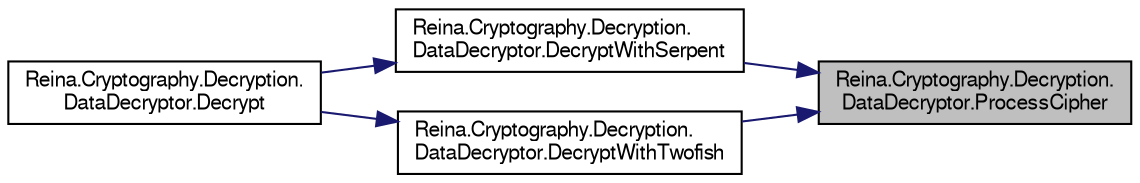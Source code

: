 digraph "Reina.Cryptography.Decryption.DataDecryptor.ProcessCipher"
{
 // LATEX_PDF_SIZE
  edge [fontname="FreeSans",fontsize="10",labelfontname="FreeSans",labelfontsize="10"];
  node [fontname="FreeSans",fontsize="10",shape=record];
  rankdir="RL";
  Node1 [label="Reina.Cryptography.Decryption.\lDataDecryptor.ProcessCipher",height=0.2,width=0.4,color="black", fillcolor="grey75", style="filled", fontcolor="black",tooltip="Processes the cipher operation (decryption) on the given input data."];
  Node1 -> Node2 [dir="back",color="midnightblue",fontsize="10",style="solid",fontname="FreeSans"];
  Node2 [label="Reina.Cryptography.Decryption.\lDataDecryptor.DecryptWithSerpent",height=0.2,width=0.4,color="black", fillcolor="white", style="filled",URL="$class_reina_1_1_cryptography_1_1_decryption_1_1_data_decryptor.html#acffee20e2ba8d77266ce8f10455bd5f8",tooltip="Decrypts the data using the Serpent algorithm in CBC mode with PKCS7 padding."];
  Node2 -> Node3 [dir="back",color="midnightblue",fontsize="10",style="solid",fontname="FreeSans"];
  Node3 [label="Reina.Cryptography.Decryption.\lDataDecryptor.Decrypt",height=0.2,width=0.4,color="black", fillcolor="white", style="filled",URL="$class_reina_1_1_cryptography_1_1_decryption_1_1_data_decryptor.html#acb201c3425814fd5f80188aab4ad31b9",tooltip="Decrypts the specified encrypted data using a layered approach with AES, Serpent, and Twofish algorit..."];
  Node1 -> Node4 [dir="back",color="midnightblue",fontsize="10",style="solid",fontname="FreeSans"];
  Node4 [label="Reina.Cryptography.Decryption.\lDataDecryptor.DecryptWithTwofish",height=0.2,width=0.4,color="black", fillcolor="white", style="filled",URL="$class_reina_1_1_cryptography_1_1_decryption_1_1_data_decryptor.html#a985f2bb1e8402bc3dc0679cf1a7c5e0f",tooltip="Decrypts the data using the Twofish algorithm in CBC mode with PKCS7 padding."];
  Node4 -> Node3 [dir="back",color="midnightblue",fontsize="10",style="solid",fontname="FreeSans"];
}
